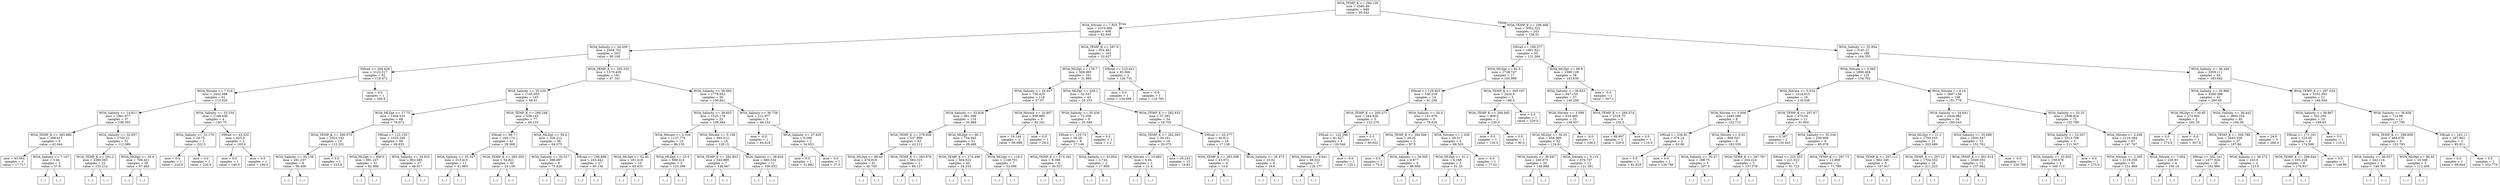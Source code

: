 digraph Tree {
node [shape=box] ;
0 [label="WOA_TEMP_K <= 294.139\nmse = 4585.49\nsamples = 649\nvalue = 95.642"] ;
1 [label="WOA_Nitrate <= 7.855\nmse = 2319.366\nsamples = 406\nvalue = 62.645"] ;
0 -> 1 [labeldistance=2.5, labelangle=45, headlabel="True"] ;
2 [label="WOA_Salinity <= 34.209\nmse = 2458.752\nsamples = 243\nvalue = 80.109"] ;
1 -> 2 ;
3 [label="SWrad <= 284.428\nmse = 3122.317\nsamples = 62\nvalue = 118.472"] ;
2 -> 3 ;
4 [label="WOA_Nitrate <= 7.518\nmse = 2442.388\nsamples = 61\nvalue = 113.029"] ;
3 -> 4 ;
5 [label="WOA_Salinity <= 14.811\nmse = 1961.977\nsamples = 57\nvalue = 106.302"] ;
4 -> 5 ;
6 [label="WOA_TEMP_K <= 283.886\nmse = 398.611\nsamples = 6\nvalue = 42.644"] ;
5 -> 6 ;
7 [label="mse = 63.054\nsamples = 3\nvalue = 17.717"] ;
6 -> 7 ;
8 [label="WOA_Salinity <= 7.147\nmse = 3.44\nsamples = 3\nvalue = 57.6"] ;
6 -> 8 ;
9 [label="(...)"] ;
8 -> 9 ;
10 [label="(...)"] ;
8 -> 10 ;
13 [label="WOA_Salinity <= 32.657\nmse = 1702.21\nsamples = 51\nvalue = 112.089"] ;
5 -> 13 ;
14 [label="WOA_TEMP_K <= 291.2\nmse = 2294.383\nsamples = 22\nvalue = 133.214"] ;
13 -> 14 ;
15 [label="(...)"] ;
14 -> 15 ;
44 [label="(...)"] ;
14 -> 44 ;
49 [label="WOA_MLDpt <= 36.6\nmse = 769.421\nsamples = 29\nvalue = 97.465"] ;
13 -> 49 ;
50 [label="(...)"] ;
49 -> 50 ;
87 [label="(...)"] ;
49 -> 87 ;
102 [label="WOA_Salinity <= 33.534\nmse = 1148.438\nsamples = 4\nvalue = 193.75"] ;
4 -> 102 ;
103 [label="WOA_Salinity <= 33.176\nmse = 18.75\nsamples = 2\nvalue = 222.5"] ;
102 -> 103 ;
104 [label="mse = 0.0\nsamples = 1\nvalue = 220.0"] ;
103 -> 104 ;
105 [label="mse = 0.0\nsamples = 1\nvalue = 230.0"] ;
103 -> 105 ;
106 [label="SWrad <= 43.332\nmse = 625.0\nsamples = 2\nvalue = 165.0"] ;
102 -> 106 ;
107 [label="mse = 0.0\nsamples = 1\nvalue = 140.0"] ;
106 -> 107 ;
108 [label="mse = 0.0\nsamples = 1\nvalue = 190.0"] ;
106 -> 108 ;
109 [label="mse = 0.0\nsamples = 1\nvalue = 260.0"] ;
3 -> 109 ;
110 [label="WOA_TEMP_K <= 292.333\nmse = 1570.439\nsamples = 181\nvalue = 67.161"] ;
2 -> 110 ;
111 [label="WOA_Salinity <= 35.234\nmse = 1145.003\nsamples = 145\nvalue = 58.41"] ;
110 -> 111 ;
112 [label="WOA_MLDpt <= 17.75\nmse = 1404.533\nsamples = 68\nvalue = 76.072"] ;
111 -> 112 ;
113 [label="WOA_TEMP_K <= 290.573\nmse = 2021.143\nsamples = 10\nvalue = 112.331"] ;
112 -> 113 ;
114 [label="WOA_Salinity <= 35.138\nmse = 281.237\nsamples = 9\nvalue = 96.406"] ;
113 -> 114 ;
115 [label="(...)"] ;
114 -> 115 ;
128 [label="(...)"] ;
114 -> 128 ;
129 [label="mse = 0.0\nsamples = 1\nvalue = 223.8"] ;
113 -> 129 ;
130 [label="SWrad <= 122.155\nmse = 1033.346\nsamples = 58\nvalue = 69.833"] ;
112 -> 130 ;
131 [label="WOA_MLDpt <= 400.0\nmse = 681.247\nsamples = 31\nvalue = 82.998"] ;
130 -> 131 ;
132 [label="(...)"] ;
131 -> 132 ;
173 [label="(...)"] ;
131 -> 173 ;
176 [label="WOA_Salinity <= 34.925\nmse = 853.685\nsamples = 27\nvalue = 48.017"] ;
130 -> 176 ;
177 [label="(...)"] ;
176 -> 177 ;
202 [label="(...)"] ;
176 -> 202 ;
225 [label="WOA_TEMP_K <= 289.248\nmse = 539.143\nsamples = 77\nvalue = 45.133"] ;
111 -> 225 ;
226 [label="SWrad <= 68.7\nmse = 165.174\nsamples = 41\nvalue = 29.308"] ;
225 -> 226 ;
227 [label="WOA_Salinity <= 35.327\nmse = 210.415\nsamples = 11\nvalue = 41.893"] ;
226 -> 227 ;
228 [label="(...)"] ;
227 -> 228 ;
229 [label="(...)"] ;
227 -> 229 ;
242 [label="WOA_TEMP_K <= 283.355\nmse = 54.821\nsamples = 30\nvalue = 24.139"] ;
226 -> 242 ;
243 [label="(...)"] ;
242 -> 243 ;
246 [label="(...)"] ;
242 -> 246 ;
271 [label="WOA_MLDpt <= 39.4\nmse = 328.212\nsamples = 36\nvalue = 64.075"] ;
225 -> 271 ;
272 [label="WOA_Salinity <= 35.517\nmse = 398.897\nsamples = 9\nvalue = 75.429"] ;
271 -> 272 ;
273 [label="(...)"] ;
272 -> 273 ;
276 [label="(...)"] ;
272 -> 276 ;
285 [label="SWrad <= 236.899\nmse = 243.442\nsamples = 27\nvalue = 60.136"] ;
271 -> 285 ;
286 [label="(...)"] ;
285 -> 286 ;
307 [label="(...)"] ;
285 -> 307 ;
320 [label="WOA_Salinity <= 36.692\nmse = 1778.652\nsamples = 36\nvalue = 100.841"] ;
110 -> 320 ;
321 [label="WOA_Salinity <= 36.603\nmse = 1525.178\nsamples = 33\nvalue = 108.384"] ;
320 -> 321 ;
322 [label="WOA_Nitrate <= 3.334\nmse = 1137.774\nsamples = 15\nvalue = 86.135"] ;
321 -> 322 ;
323 [label="WOA_MLDpt <= 52.45\nmse = 181.418\nsamples = 10\nvalue = 65.433"] ;
322 -> 323 ;
324 [label="(...)"] ;
323 -> 324 ;
333 [label="(...)"] ;
323 -> 333 ;
342 [label="WOA_MLDpt <= 23.5\nmse = 699.314\nsamples = 5\nvalue = 123.398"] ;
322 -> 342 ;
343 [label="(...)"] ;
342 -> 343 ;
344 [label="(...)"] ;
342 -> 344 ;
347 [label="WOA_Nitrate <= 0.159\nmse = 993.512\nsamples = 18\nvalue = 129.15"] ;
321 -> 347 ;
348 [label="WOA_TEMP_K <= 292.853\nmse = 544.889\nsamples = 7\nvalue = 148.667"] ;
347 -> 348 ;
349 [label="(...)"] ;
348 -> 349 ;
352 [label="(...)"] ;
348 -> 352 ;
353 [label="WOA_Salinity <= 36.624\nmse = 680.334\nsamples = 11\nvalue = 109.633"] ;
347 -> 353 ;
354 [label="(...)"] ;
353 -> 354 ;
363 [label="(...)"] ;
353 -> 363 ;
366 [label="WOA_Salinity <= 36.758\nmse = 212.977\nsamples = 3\nvalue = 46.152"] ;
320 -> 366 ;
367 [label="mse = -0.0\nsamples = 1\nvalue = 64.818"] ;
366 -> 367 ;
368 [label="WOA_Salinity <= 37.435\nmse = 6.286\nsamples = 2\nvalue = 34.953"] ;
366 -> 368 ;
369 [label="mse = 0.0\nsamples = 1\nvalue = 31.882"] ;
368 -> 369 ;
370 [label="mse = 0.0\nsamples = 1\nvalue = 37.0"] ;
368 -> 370 ;
371 [label="WOA_TEMP_K <= 287.9\nmse = 654.461\nsamples = 163\nvalue = 32.627"] ;
1 -> 371 ;
372 [label="WOA_MLDpt <= 176.7\nmse = 586.965\nsamples = 161\nvalue = 31.865"] ;
371 -> 372 ;
373 [label="WOA_Salinity <= 34.657\nmse = 736.425\nsamples = 118\nvalue = 37.07"] ;
372 -> 373 ;
374 [label="WOA_Salinity <= 33.828\nmse = 681.099\nsamples = 114\nvalue = 35.988"] ;
373 -> 374 ;
375 [label="WOA_TEMP_K <= 279.958\nmse = 537.898\nsamples = 63\nvalue = 42.121"] ;
374 -> 375 ;
376 [label="WOA_MLDpt <= 89.45\nmse = 474.918\nsamples = 61\nvalue = 40.705"] ;
375 -> 376 ;
377 [label="(...)"] ;
376 -> 377 ;
438 [label="(...)"] ;
376 -> 438 ;
445 [label="WOA_TEMP_K <= 283.876\nmse = 582.315\nsamples = 2\nvalue = 84.127"] ;
375 -> 445 ;
446 [label="(...)"] ;
445 -> 446 ;
447 [label="(...)"] ;
445 -> 447 ;
448 [label="WOA_MLDpt <= 90.1\nmse = 754.045\nsamples = 51\nvalue = 28.466"] ;
374 -> 448 ;
449 [label="WOA_TEMP_K <= 275.496\nmse = 564.022\nsamples = 44\nvalue = 24.233"] ;
448 -> 449 ;
450 [label="(...)"] ;
449 -> 450 ;
491 [label="(...)"] ;
449 -> 491 ;
530 [label="WOA_MLDpt <= 118.2\nmse = 1148.701\nsamples = 7\nvalue = 53.096"] ;
448 -> 530 ;
531 [label="(...)"] ;
530 -> 531 ;
538 [label="(...)"] ;
530 -> 538 ;
541 [label="WOA_Nitrate <= 10.807\nmse = 956.985\nsamples = 4\nvalue = 82.241"] ;
373 -> 541 ;
542 [label="mse = 16.144\nsamples = 3\nvalue = 99.988"] ;
541 -> 542 ;
543 [label="mse = 0.0\nsamples = 1\nvalue = 29.0"] ;
541 -> 543 ;
544 [label="WOA_MLDpt <= 439.1\nmse = 52.547\nsamples = 43\nvalue = 20.153"] ;
372 -> 544 ;
545 [label="WOA_Salinity <= 35.436\nmse = 72.359\nsamples = 9\nvalue = 25.589"] ;
544 -> 545 ;
546 [label="SWrad <= 110.74\nmse = 38.28\nsamples = 8\nvalue = 27.149"] ;
545 -> 546 ;
547 [label="WOA_TEMP_K <= 273.181\nmse = 8.398\nsamples = 6\nvalue = 30.527"] ;
546 -> 547 ;
548 [label="(...)"] ;
547 -> 548 ;
549 [label="(...)"] ;
547 -> 549 ;
558 [label="WOA_Salinity <= 33.854\nmse = 2.744\nsamples = 2\nvalue = 17.858"] ;
546 -> 558 ;
559 [label="(...)"] ;
558 -> 559 ;
560 [label="(...)"] ;
558 -> 560 ;
561 [label="mse = 0.0\nsamples = 1\nvalue = 2.2"] ;
545 -> 561 ;
562 [label="WOA_TEMP_K <= 282.633\nmse = 37.281\nsamples = 34\nvalue = 18.703"] ;
544 -> 562 ;
563 [label="WOA_TEMP_K <= 282.583\nmse = 30.161\nsamples = 18\nvalue = 20.075"] ;
562 -> 563 ;
564 [label="WOA_Nitrate <= 10.683\nmse = 0.64\nsamples = 3\nvalue = 21.4"] ;
563 -> 564 ;
565 [label="(...)"] ;
564 -> 565 ;
566 [label="(...)"] ;
564 -> 566 ;
567 [label="mse = 35.243\nsamples = 15\nvalue = 19.83"] ;
563 -> 567 ;
568 [label="SWrad <= 43.377\nmse = 40.811\nsamples = 16\nvalue = 17.136"] ;
562 -> 568 ;
569 [label="WOA_TEMP_K <= 283.308\nmse = 45.972\nsamples = 8\nvalue = 15.0"] ;
568 -> 569 ;
570 [label="(...)"] ;
569 -> 570 ;
577 [label="(...)"] ;
569 -> 577 ;
578 [label="WOA_Salinity <= 35.475\nmse = 23.52\nsamples = 8\nvalue = 19.6"] ;
568 -> 578 ;
579 [label="(...)"] ;
578 -> 579 ;
580 [label="(...)"] ;
578 -> 580 ;
581 [label="SWrad <= 123.441\nmse = 63.006\nsamples = 2\nvalue = 126.731"] ;
371 -> 581 ;
582 [label="mse = 0.0\nsamples = 1\nvalue = 134.669"] ;
581 -> 582 ;
583 [label="mse = -0.0\nsamples = 1\nvalue = 118.793"] ;
581 -> 583 ;
584 [label="WOA_TEMP_K <= 296.468\nmse = 3052.322\nsamples = 243\nvalue = 156.51"] ;
0 -> 584 [labeldistance=2.5, labelangle=-45, headlabel="False"] ;
585 [label="SWrad <= 189.377\nmse = 1801.921\nsamples = 55\nvalue = 131.264"] ;
584 -> 585 ;
586 [label="WOA_MLDpt <= 81.6\nmse = 1728.747\nsamples = 17\nvalue = 105.099"] ;
585 -> 586 ;
587 [label="SWrad <= 129.825\nmse = 536.218\nsamples = 14\nvalue = 91.258"] ;
586 -> 587 ;
588 [label="WOA_TEMP_K <= 295.471\nmse = 264.636\nsamples = 5\nvalue = 122.276"] ;
587 -> 588 ;
589 [label="SWrad <= 122.398\nmse = 81.627\nsamples = 4\nvalue = 128.546"] ;
588 -> 589 ;
590 [label="WOA_Nitrate <= 0.641\nmse = 88.322\nsamples = 3\nvalue = 124.177"] ;
589 -> 590 ;
591 [label="(...)"] ;
590 -> 591 ;
592 [label="(...)"] ;
590 -> 592 ;
593 [label="mse = -0.0\nsamples = 1\nvalue = 135.1"] ;
589 -> 593 ;
594 [label="mse = 0.0\nsamples = 1\nvalue = 90.922"] ;
588 -> 594 ;
595 [label="WOA_Salinity <= 34.4\nmse = 141.978\nsamples = 9\nvalue = 79.626"] ;
587 -> 595 ;
596 [label="WOA_TEMP_K <= 294.566\nmse = 26.25\nsamples = 5\nvalue = 87.5"] ;
595 -> 596 ;
597 [label="mse = 0.0\nsamples = 1\nvalue = 75.0"] ;
596 -> 597 ;
598 [label="WOA_Salinity <= 34.305\nmse = 9.877\nsamples = 4\nvalue = 88.889"] ;
596 -> 598 ;
599 [label="(...)"] ;
598 -> 599 ;
602 [label="(...)"] ;
598 -> 602 ;
603 [label="WOA_Nitrate <= 1.036\nmse = 59.317\nsamples = 4\nvalue = 66.503"] ;
595 -> 603 ;
604 [label="WOA_MLDpt <= 31.2\nmse = 6.188\nsamples = 3\nvalue = 61.25"] ;
603 -> 604 ;
605 [label="(...)"] ;
604 -> 605 ;
606 [label="(...)"] ;
604 -> 606 ;
607 [label="mse = -0.0\nsamples = 1\nvalue = 77.01"] ;
603 -> 607 ;
608 [label="WOA_TEMP_K <= 295.197\nmse = 2424.0\nsamples = 3\nvalue = 166.0"] ;
586 -> 608 ;
609 [label="WOA_TEMP_K <= 294.945\nmse = 800.0\nsamples = 2\nvalue = 130.0"] ;
608 -> 609 ;
610 [label="mse = 0.0\nsamples = 1\nvalue = 150.0"] ;
609 -> 610 ;
611 [label="mse = 0.0\nsamples = 1\nvalue = 90.0"] ;
609 -> 611 ;
612 [label="mse = 0.0\nsamples = 1\nvalue = 220.0"] ;
608 -> 612 ;
613 [label="WOA_MLDpt <= 68.8\nmse = 1388.129\nsamples = 38\nvalue = 143.039"] ;
585 -> 613 ;
614 [label="WOA_Salinity <= 36.653\nmse = 947.155\nsamples = 37\nvalue = 140.256"] ;
613 -> 614 ;
615 [label="WOA_Nitrate <= 3.599\nmse = 634.465\nsamples = 33\nvalue = 136.457"] ;
614 -> 615 ;
616 [label="WOA_MLDpt <= 30.05\nmse = 458.568\nsamples = 32\nvalue = 134.61"] ;
615 -> 616 ;
617 [label="WOA_Salinity <= 36.647\nmse = 240.975\nsamples = 20\nvalue = 140.688"] ;
616 -> 617 ;
618 [label="(...)"] ;
617 -> 618 ;
649 [label="(...)"] ;
617 -> 649 ;
650 [label="WOA_Nitrate <= 0.119\nmse = 676.737\nsamples = 12\nvalue = 121.381"] ;
616 -> 650 ;
651 [label="(...)"] ;
650 -> 651 ;
654 [label="(...)"] ;
650 -> 654 ;
669 [label="mse = -0.0\nsamples = 1\nvalue = 236.2"] ;
615 -> 669 ;
670 [label="WOA_TEMP_K <= 294.574\nmse = 2318.75\nsamples = 4\nvalue = 192.5"] ;
614 -> 670 ;
671 [label="mse = 66.667\nsamples = 3\nvalue = 220.0"] ;
670 -> 671 ;
672 [label="mse = 0.0\nsamples = 1\nvalue = 110.0"] ;
670 -> 672 ;
673 [label="mse = -0.0\nsamples = 1\nvalue = 307.2"] ;
613 -> 673 ;
674 [label="WOA_Salinity <= 35.954\nmse = 3181.27\nsamples = 188\nvalue = 164.355"] ;
584 -> 674 ;
675 [label="WOA_Nitrate <= 0.065\nmse = 2890.404\nsamples = 125\nvalue = 154.762"] ;
674 -> 675 ;
676 [label="WOA_Nitrate <= 0.024\nmse = 2214.015\nsamples = 19\nvalue = 116.538"] ;
675 -> 676 ;
677 [label="WOA_Nitrate <= 0.009\nmse = 2445.289\nsamples = 8\nvalue = 152.713"] ;
676 -> 677 ;
678 [label="SWrad <= 236.92\nmse = 379.14\nsamples = 2\nvalue = 93.06"] ;
677 -> 678 ;
679 [label="mse = 0.0\nsamples = 1\nvalue = 81.818"] ;
678 -> 679 ;
680 [label="mse = 0.0\nsamples = 1\nvalue = 126.786"] ;
678 -> 680 ;
681 [label="WOA_Nitrate <= 0.02\nmse = 809.547\nsamples = 6\nvalue = 182.539"] ;
677 -> 681 ;
682 [label="WOA_Salinity <= 35.47\nmse = 168.75\nsamples = 3\nvalue = 207.5"] ;
681 -> 682 ;
683 [label="(...)"] ;
682 -> 683 ;
684 [label="(...)"] ;
682 -> 684 ;
685 [label="WOA_TEMP_K <= 297.787\nmse = 204.224\nsamples = 3\nvalue = 157.578"] ;
681 -> 685 ;
686 [label="(...)"] ;
685 -> 686 ;
687 [label="(...)"] ;
685 -> 687 ;
690 [label="WOA_TEMP_K <= 297.47\nmse = 475.04\nsamples = 11\nvalue = 91.004"] ;
676 -> 690 ;
691 [label="mse = 0.367\nsamples = 2\nvalue = 135.443"] ;
690 -> 691 ;
692 [label="WOA_Salinity <= 35.334\nmse = 239.909\nsamples = 9\nvalue = 85.078"] ;
690 -> 692 ;
693 [label="SWrad <= 225.553\nmse = 221.013\nsamples = 7\nvalue = 91.723"] ;
692 -> 693 ;
694 [label="(...)"] ;
693 -> 694 ;
697 [label="(...)"] ;
693 -> 697 ;
702 [label="WOA_TEMP_K <= 297.73\nmse = 12.809\nsamples = 2\nvalue = 71.789"] ;
692 -> 702 ;
703 [label="(...)"] ;
702 -> 703 ;
704 [label="(...)"] ;
702 -> 704 ;
705 [label="WOA_Nitrate <= 0.14\nmse = 2697.156\nsamples = 106\nvalue = 161.778"] ;
675 -> 705 ;
706 [label="WOA_Salinity <= 34.641\nmse = 2434.982\nsamples = 34\nvalue = 185.043"] ;
705 -> 706 ;
707 [label="WOA_MLDpt <= 21.2\nmse = 1793.163\nsamples = 21\nvalue = 203.489"] ;
706 -> 707 ;
708 [label="WOA_TEMP_K <= 297.111\nmse = 662.346\nsamples = 5\nvalue = 167.917"] ;
707 -> 708 ;
709 [label="(...)"] ;
708 -> 709 ;
710 [label="(...)"] ;
708 -> 710 ;
713 [label="WOA_TEMP_K <= 297.12\nmse = 1704.102\nsamples = 16\nvalue = 211.223"] ;
707 -> 713 ;
714 [label="(...)"] ;
713 -> 714 ;
715 [label="(...)"] ;
713 -> 715 ;
724 [label="WOA_Salinity <= 35.699\nmse = 1920.547\nsamples = 13\nvalue = 152.761"] ;
706 -> 724 ;
725 [label="WOA_TEMP_K <= 301.614\nmse = 1049.352\nsamples = 12\nvalue = 137.062"] ;
724 -> 725 ;
726 [label="(...)"] ;
725 -> 726 ;
741 [label="(...)"] ;
725 -> 741 ;
742 [label="mse = -0.0\nsamples = 1\nvalue = 220.789"] ;
724 -> 742 ;
743 [label="WOA_Salinity <= 33.33\nmse = 2508.824\nsamples = 72\nvalue = 152.799"] ;
705 -> 743 ;
744 [label="WOA_Salinity <= 33.207\nmse = 3313.706\nsamples = 5\nvalue = 211.507"] ;
743 -> 744 ;
745 [label="WOA_Salinity <= 33.025\nmse = 159.578\nsamples = 4\nvalue = 160.713"] ;
744 -> 745 ;
746 [label="(...)"] ;
745 -> 746 ;
749 [label="(...)"] ;
745 -> 749 ;
750 [label="mse = 0.0\nsamples = 1\nvalue = 275.0"] ;
744 -> 750 ;
751 [label="WOA_Nitrate <= 2.456\nmse = 2119.084\nsamples = 67\nvalue = 147.767"] ;
743 -> 751 ;
752 [label="WOA_Nitrate <= 2.395\nmse = 2119.359\nsamples = 63\nvalue = 151.669"] ;
751 -> 752 ;
753 [label="(...)"] ;
752 -> 753 ;
860 [label="(...)"] ;
752 -> 860 ;
861 [label="WOA_Nitrate <= 7.004\nmse = 220.93\nsamples = 4\nvalue = 106.14"] ;
751 -> 861 ;
862 [label="(...)"] ;
861 -> 862 ;
867 [label="(...)"] ;
861 -> 867 ;
868 [label="WOA_Salinity <= 36.449\nmse = 3209.111\nsamples = 63\nvalue = 183.642"] ;
674 -> 868 ;
869 [label="WOA_Salinity <= 35.966\nmse = 3280.396\nsamples = 42\nvalue = 200.45"] ;
868 -> 869 ;
870 [label="WOA_MLDpt <= 30.85\nmse = 273.902\nsamples = 2\nvalue = 291.35"] ;
869 -> 870 ;
871 [label="mse = 0.0\nsamples = 1\nvalue = 274.8"] ;
870 -> 871 ;
872 [label="mse = -0.0\nsamples = 1\nvalue = 307.9"] ;
870 -> 872 ;
873 [label="WOA_Salinity <= 36.442\nmse = 2893.254\nsamples = 40\nvalue = 194.39"] ;
869 -> 873 ;
874 [label="WOA_TEMP_K <= 300.788\nmse = 2645.536\nsamples = 37\nvalue = 187.88"] ;
873 -> 874 ;
875 [label="SWrad <= 302.141\nmse = 2477.924\nsamples = 35\nvalue = 192.969"] ;
874 -> 875 ;
876 [label="(...)"] ;
875 -> 876 ;
905 [label="(...)"] ;
875 -> 905 ;
910 [label="WOA_Salinity <= 36.272\nmse = 243.0\nsamples = 2\nvalue = 123.0"] ;
874 -> 910 ;
911 [label="(...)"] ;
910 -> 911 ;
912 [label="(...)"] ;
910 -> 912 ;
913 [label="mse = 24.0\nsamples = 3\nvalue = 266.0"] ;
873 -> 913 ;
914 [label="WOA_TEMP_K <= 297.024\nmse = 1052.392\nsamples = 21\nvalue = 146.549"] ;
868 -> 914 ;
915 [label="WOA_Salinity <= 36.867\nmse = 502.204\nsamples = 10\nvalue = 169.63"] ;
914 -> 915 ;
916 [label="SWrad <= 171.161\nmse = 223.05\nsamples = 9\nvalue = 174.599"] ;
915 -> 916 ;
917 [label="WOA_TEMP_K <= 296.644\nmse = 183.218\nsamples = 8\nvalue = 176.837"] ;
916 -> 917 ;
918 [label="(...)"] ;
917 -> 918 ;
921 [label="(...)"] ;
917 -> 921 ;
928 [label="mse = 0.0\nsamples = 1\nvalue = 149.98"] ;
916 -> 928 ;
929 [label="mse = 0.0\nsamples = 1\nvalue = 110.0"] ;
915 -> 929 ;
930 [label="WOA_Salinity <= 36.838\nmse = 714.86\nsamples = 11\nvalue = 127.795"] ;
914 -> 930 ;
931 [label="WOA_TEMP_K <= 298.609\nmse = 488.078\nsamples = 9\nvalue = 133.793"] ;
930 -> 931 ;
932 [label="WOA_Salinity <= 36.527\nmse = 242.114\nsamples = 4\nvalue = 149.795"] ;
931 -> 932 ;
933 [label="(...)"] ;
932 -> 933 ;
936 [label="(...)"] ;
932 -> 936 ;
939 [label="WOA_MLDpt <= 46.45\nmse = 19.348\nsamples = 5\nvalue = 112.456"] ;
931 -> 939 ;
940 [label="(...)"] ;
939 -> 940 ;
945 [label="(...)"] ;
939 -> 945 ;
948 [label="SWrad <= 243.11\nmse = 287.902\nsamples = 2\nvalue = 85.811"] ;
930 -> 948 ;
949 [label="mse = 0.0\nsamples = 1\nvalue = 68.844"] ;
948 -> 949 ;
950 [label="mse = 0.0\nsamples = 1\nvalue = 102.779"] ;
948 -> 950 ;
}